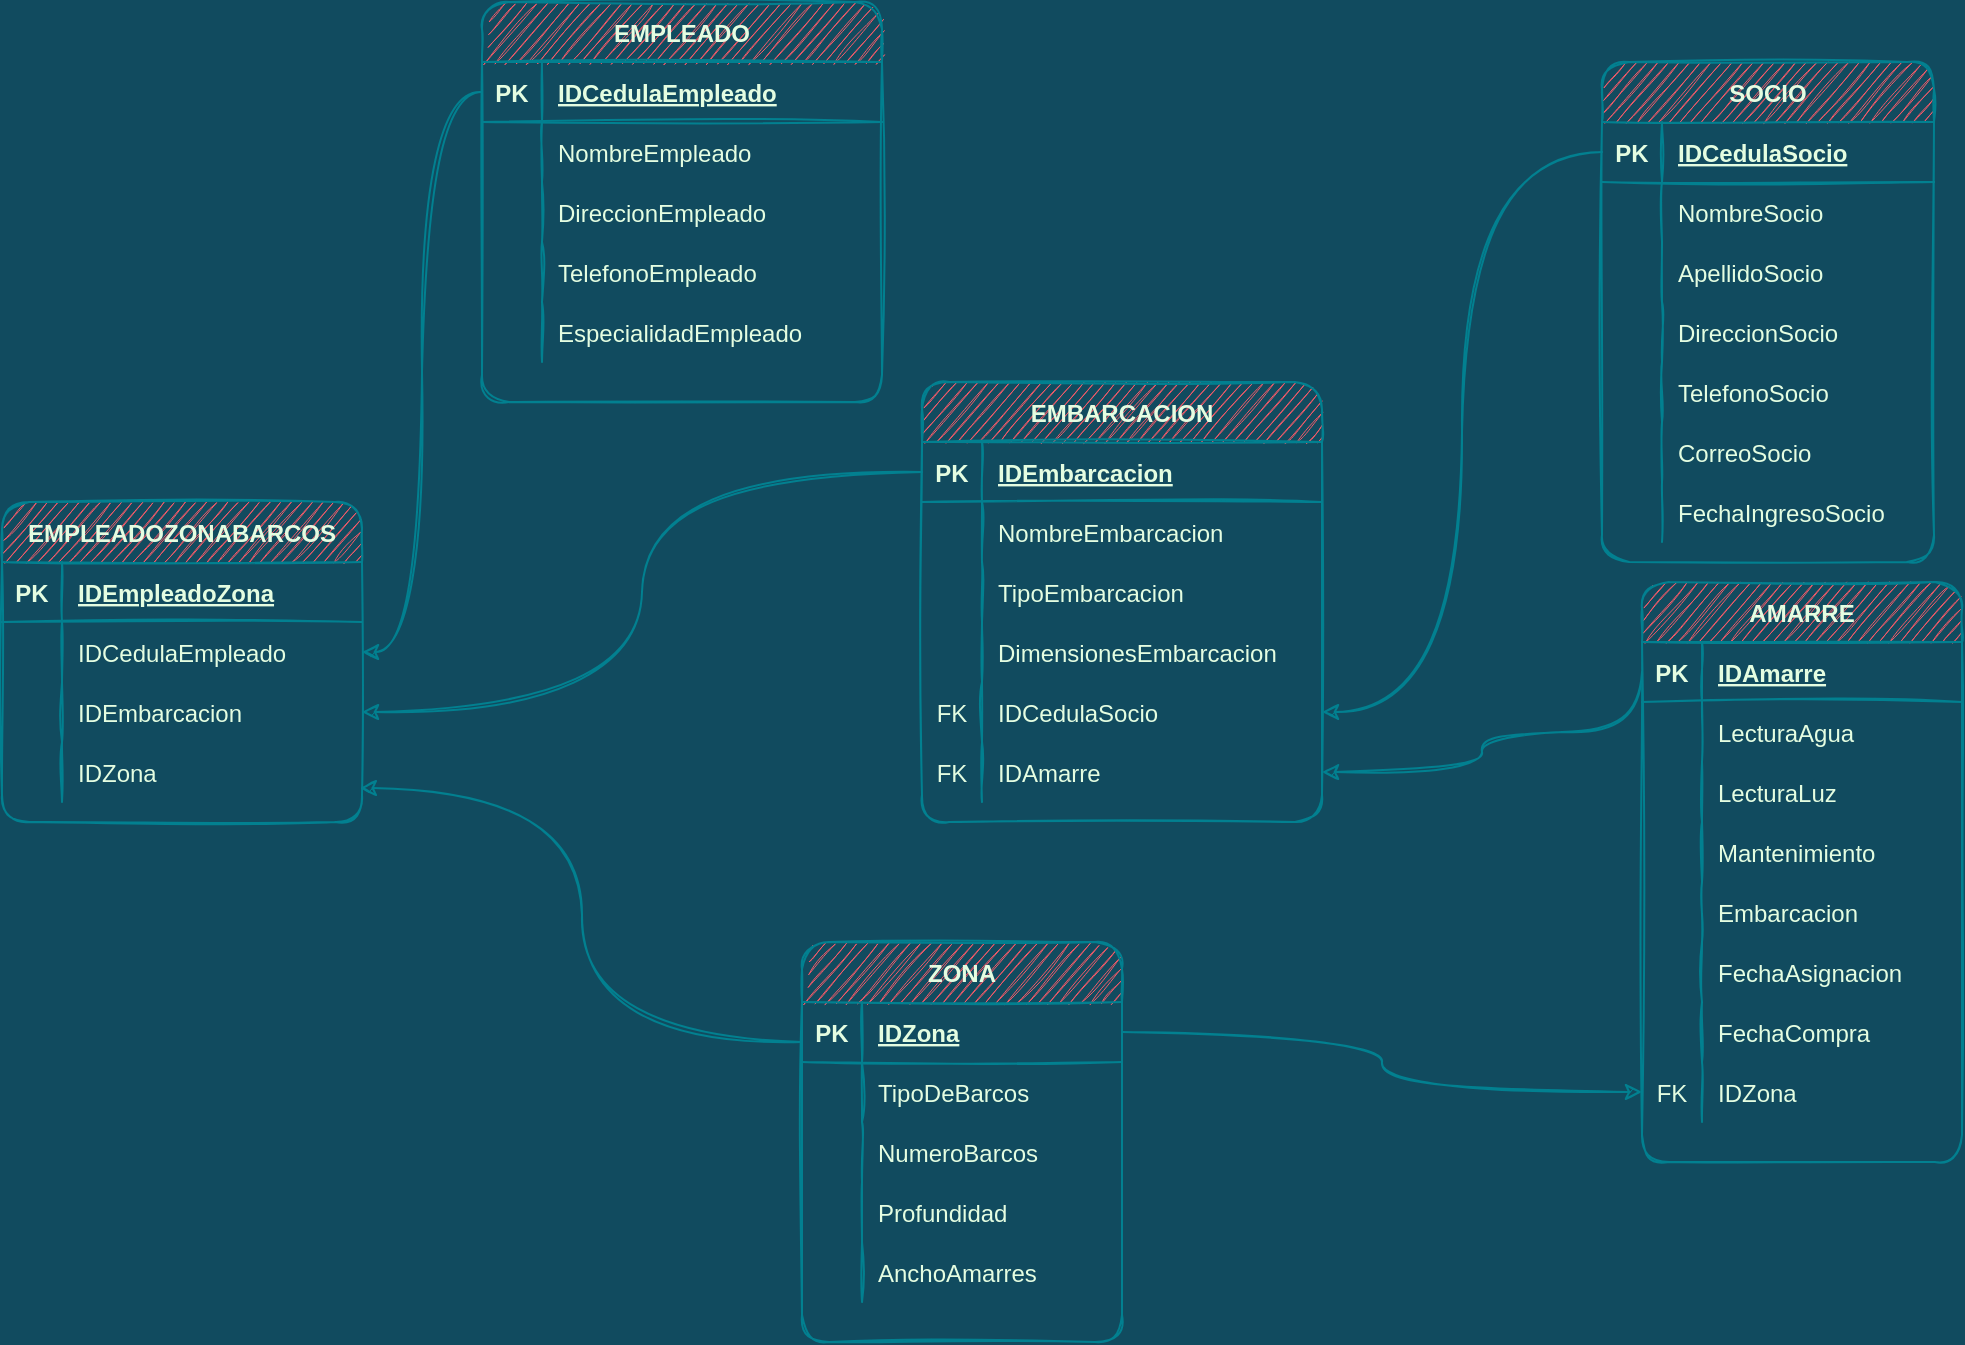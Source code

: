 <mxfile version="15.5.9" type="github">
  <diagram id="c2Ujb1SvkeaYyH6UTWai" name="Page-1">
    <mxGraphModel dx="1422" dy="780" grid="1" gridSize="10" guides="1" tooltips="1" connect="1" arrows="1" fold="1" page="1" pageScale="1" pageWidth="827" pageHeight="1169" background="#114B5F" math="0" shadow="0">
      <root>
        <mxCell id="0" />
        <mxCell id="1" parent="0" />
        <mxCell id="jEBMidwUGCAUXemnM30p-136" style="edgeStyle=orthogonalEdgeStyle;curved=1;rounded=1;sketch=1;orthogonalLoop=1;jettySize=auto;html=1;exitX=0;exitY=0.25;exitDx=0;exitDy=0;entryX=0.994;entryY=0.767;entryDx=0;entryDy=0;entryPerimeter=0;fontColor=#E4FDE1;strokeColor=#028090;fillColor=#F45B69;" edge="1" parent="1" source="jEBMidwUGCAUXemnM30p-1" target="jEBMidwUGCAUXemnM30p-126">
          <mxGeometry relative="1" as="geometry" />
        </mxCell>
        <mxCell id="jEBMidwUGCAUXemnM30p-1" value="ZONA" style="shape=table;startSize=30;container=1;collapsible=1;childLayout=tableLayout;fixedRows=1;rowLines=0;fontStyle=1;align=center;resizeLast=1;fillColor=#F45B69;strokeColor=#028090;fontColor=#E4FDE1;rounded=1;sketch=1;" vertex="1" parent="1">
          <mxGeometry x="580" y="490" width="160" height="200" as="geometry" />
        </mxCell>
        <mxCell id="jEBMidwUGCAUXemnM30p-2" value="" style="shape=partialRectangle;collapsible=0;dropTarget=0;pointerEvents=0;fillColor=none;top=0;left=0;bottom=1;right=0;points=[[0,0.5],[1,0.5]];portConstraint=eastwest;strokeColor=#028090;fontColor=#E4FDE1;rounded=1;sketch=1;" vertex="1" parent="jEBMidwUGCAUXemnM30p-1">
          <mxGeometry y="30" width="160" height="30" as="geometry" />
        </mxCell>
        <mxCell id="jEBMidwUGCAUXemnM30p-3" value="PK" style="shape=partialRectangle;connectable=0;fillColor=none;top=0;left=0;bottom=0;right=0;fontStyle=1;overflow=hidden;strokeColor=#028090;fontColor=#E4FDE1;rounded=1;sketch=1;" vertex="1" parent="jEBMidwUGCAUXemnM30p-2">
          <mxGeometry width="30" height="30" as="geometry">
            <mxRectangle width="30" height="30" as="alternateBounds" />
          </mxGeometry>
        </mxCell>
        <mxCell id="jEBMidwUGCAUXemnM30p-4" value="IDZona" style="shape=partialRectangle;connectable=0;fillColor=none;top=0;left=0;bottom=0;right=0;align=left;spacingLeft=6;fontStyle=5;overflow=hidden;strokeColor=#028090;fontColor=#E4FDE1;rounded=1;sketch=1;" vertex="1" parent="jEBMidwUGCAUXemnM30p-2">
          <mxGeometry x="30" width="130" height="30" as="geometry">
            <mxRectangle width="130" height="30" as="alternateBounds" />
          </mxGeometry>
        </mxCell>
        <mxCell id="jEBMidwUGCAUXemnM30p-5" value="" style="shape=partialRectangle;collapsible=0;dropTarget=0;pointerEvents=0;fillColor=none;top=0;left=0;bottom=0;right=0;points=[[0,0.5],[1,0.5]];portConstraint=eastwest;strokeColor=#028090;fontColor=#E4FDE1;rounded=1;sketch=1;" vertex="1" parent="jEBMidwUGCAUXemnM30p-1">
          <mxGeometry y="60" width="160" height="30" as="geometry" />
        </mxCell>
        <mxCell id="jEBMidwUGCAUXemnM30p-6" value="" style="shape=partialRectangle;connectable=0;fillColor=none;top=0;left=0;bottom=0;right=0;editable=1;overflow=hidden;strokeColor=#028090;fontColor=#E4FDE1;rounded=1;sketch=1;" vertex="1" parent="jEBMidwUGCAUXemnM30p-5">
          <mxGeometry width="30" height="30" as="geometry">
            <mxRectangle width="30" height="30" as="alternateBounds" />
          </mxGeometry>
        </mxCell>
        <mxCell id="jEBMidwUGCAUXemnM30p-7" value="TipoDeBarcos" style="shape=partialRectangle;connectable=0;fillColor=none;top=0;left=0;bottom=0;right=0;align=left;spacingLeft=6;overflow=hidden;strokeColor=#028090;fontColor=#E4FDE1;rounded=1;sketch=1;" vertex="1" parent="jEBMidwUGCAUXemnM30p-5">
          <mxGeometry x="30" width="130" height="30" as="geometry">
            <mxRectangle width="130" height="30" as="alternateBounds" />
          </mxGeometry>
        </mxCell>
        <mxCell id="jEBMidwUGCAUXemnM30p-8" value="" style="shape=partialRectangle;collapsible=0;dropTarget=0;pointerEvents=0;fillColor=none;top=0;left=0;bottom=0;right=0;points=[[0,0.5],[1,0.5]];portConstraint=eastwest;strokeColor=#028090;fontColor=#E4FDE1;rounded=1;sketch=1;" vertex="1" parent="jEBMidwUGCAUXemnM30p-1">
          <mxGeometry y="90" width="160" height="30" as="geometry" />
        </mxCell>
        <mxCell id="jEBMidwUGCAUXemnM30p-9" value="" style="shape=partialRectangle;connectable=0;fillColor=none;top=0;left=0;bottom=0;right=0;editable=1;overflow=hidden;strokeColor=#028090;fontColor=#E4FDE1;rounded=1;sketch=1;" vertex="1" parent="jEBMidwUGCAUXemnM30p-8">
          <mxGeometry width="30" height="30" as="geometry">
            <mxRectangle width="30" height="30" as="alternateBounds" />
          </mxGeometry>
        </mxCell>
        <mxCell id="jEBMidwUGCAUXemnM30p-10" value="NumeroBarcos" style="shape=partialRectangle;connectable=0;fillColor=none;top=0;left=0;bottom=0;right=0;align=left;spacingLeft=6;overflow=hidden;strokeColor=#028090;fontColor=#E4FDE1;rounded=1;sketch=1;" vertex="1" parent="jEBMidwUGCAUXemnM30p-8">
          <mxGeometry x="30" width="130" height="30" as="geometry">
            <mxRectangle width="130" height="30" as="alternateBounds" />
          </mxGeometry>
        </mxCell>
        <mxCell id="jEBMidwUGCAUXemnM30p-11" value="" style="shape=partialRectangle;collapsible=0;dropTarget=0;pointerEvents=0;fillColor=none;top=0;left=0;bottom=0;right=0;points=[[0,0.5],[1,0.5]];portConstraint=eastwest;strokeColor=#028090;fontColor=#E4FDE1;rounded=1;sketch=1;" vertex="1" parent="jEBMidwUGCAUXemnM30p-1">
          <mxGeometry y="120" width="160" height="30" as="geometry" />
        </mxCell>
        <mxCell id="jEBMidwUGCAUXemnM30p-12" value="" style="shape=partialRectangle;connectable=0;fillColor=none;top=0;left=0;bottom=0;right=0;editable=1;overflow=hidden;strokeColor=#028090;fontColor=#E4FDE1;rounded=1;sketch=1;" vertex="1" parent="jEBMidwUGCAUXemnM30p-11">
          <mxGeometry width="30" height="30" as="geometry">
            <mxRectangle width="30" height="30" as="alternateBounds" />
          </mxGeometry>
        </mxCell>
        <mxCell id="jEBMidwUGCAUXemnM30p-13" value="Profundidad" style="shape=partialRectangle;connectable=0;fillColor=none;top=0;left=0;bottom=0;right=0;align=left;spacingLeft=6;overflow=hidden;strokeColor=#028090;fontColor=#E4FDE1;rounded=1;sketch=1;" vertex="1" parent="jEBMidwUGCAUXemnM30p-11">
          <mxGeometry x="30" width="130" height="30" as="geometry">
            <mxRectangle width="130" height="30" as="alternateBounds" />
          </mxGeometry>
        </mxCell>
        <mxCell id="jEBMidwUGCAUXemnM30p-14" value="" style="shape=partialRectangle;collapsible=0;dropTarget=0;pointerEvents=0;fillColor=none;top=0;left=0;bottom=0;right=0;points=[[0,0.5],[1,0.5]];portConstraint=eastwest;strokeColor=#028090;fontColor=#E4FDE1;rounded=1;sketch=1;" vertex="1" parent="jEBMidwUGCAUXemnM30p-1">
          <mxGeometry y="150" width="160" height="30" as="geometry" />
        </mxCell>
        <mxCell id="jEBMidwUGCAUXemnM30p-15" value="" style="shape=partialRectangle;connectable=0;fillColor=none;top=0;left=0;bottom=0;right=0;editable=1;overflow=hidden;strokeColor=#028090;fontColor=#E4FDE1;rounded=1;sketch=1;" vertex="1" parent="jEBMidwUGCAUXemnM30p-14">
          <mxGeometry width="30" height="30" as="geometry">
            <mxRectangle width="30" height="30" as="alternateBounds" />
          </mxGeometry>
        </mxCell>
        <mxCell id="jEBMidwUGCAUXemnM30p-16" value="AnchoAmarres" style="shape=partialRectangle;connectable=0;fillColor=none;top=0;left=0;bottom=0;right=0;align=left;spacingLeft=6;overflow=hidden;strokeColor=#028090;fontColor=#E4FDE1;rounded=1;sketch=1;" vertex="1" parent="jEBMidwUGCAUXemnM30p-14">
          <mxGeometry x="30" width="130" height="30" as="geometry">
            <mxRectangle width="130" height="30" as="alternateBounds" />
          </mxGeometry>
        </mxCell>
        <mxCell id="jEBMidwUGCAUXemnM30p-20" value="EMPLEADO" style="shape=table;startSize=30;container=1;collapsible=1;childLayout=tableLayout;fixedRows=1;rowLines=0;fontStyle=1;align=center;resizeLast=1;fillColor=#F45B69;strokeColor=#028090;fontColor=#E4FDE1;rounded=1;sketch=1;" vertex="1" parent="1">
          <mxGeometry x="420" y="20" width="200" height="200" as="geometry" />
        </mxCell>
        <mxCell id="jEBMidwUGCAUXemnM30p-21" value="" style="shape=partialRectangle;collapsible=0;dropTarget=0;pointerEvents=0;fillColor=none;top=0;left=0;bottom=1;right=0;points=[[0,0.5],[1,0.5]];portConstraint=eastwest;strokeColor=#028090;fontColor=#E4FDE1;rounded=1;sketch=1;" vertex="1" parent="jEBMidwUGCAUXemnM30p-20">
          <mxGeometry y="30" width="200" height="30" as="geometry" />
        </mxCell>
        <mxCell id="jEBMidwUGCAUXemnM30p-22" value="PK" style="shape=partialRectangle;connectable=0;fillColor=none;top=0;left=0;bottom=0;right=0;fontStyle=1;overflow=hidden;strokeColor=#028090;fontColor=#E4FDE1;rounded=1;sketch=1;" vertex="1" parent="jEBMidwUGCAUXemnM30p-21">
          <mxGeometry width="30" height="30" as="geometry">
            <mxRectangle width="30" height="30" as="alternateBounds" />
          </mxGeometry>
        </mxCell>
        <mxCell id="jEBMidwUGCAUXemnM30p-23" value="IDCedulaEmpleado" style="shape=partialRectangle;connectable=0;fillColor=none;top=0;left=0;bottom=0;right=0;align=left;spacingLeft=6;fontStyle=5;overflow=hidden;strokeColor=#028090;fontColor=#E4FDE1;rounded=1;sketch=1;" vertex="1" parent="jEBMidwUGCAUXemnM30p-21">
          <mxGeometry x="30" width="170" height="30" as="geometry">
            <mxRectangle width="170" height="30" as="alternateBounds" />
          </mxGeometry>
        </mxCell>
        <mxCell id="jEBMidwUGCAUXemnM30p-24" value="" style="shape=partialRectangle;collapsible=0;dropTarget=0;pointerEvents=0;fillColor=none;top=0;left=0;bottom=0;right=0;points=[[0,0.5],[1,0.5]];portConstraint=eastwest;strokeColor=#028090;fontColor=#E4FDE1;rounded=1;sketch=1;" vertex="1" parent="jEBMidwUGCAUXemnM30p-20">
          <mxGeometry y="60" width="200" height="30" as="geometry" />
        </mxCell>
        <mxCell id="jEBMidwUGCAUXemnM30p-25" value="" style="shape=partialRectangle;connectable=0;fillColor=none;top=0;left=0;bottom=0;right=0;editable=1;overflow=hidden;strokeColor=#028090;fontColor=#E4FDE1;rounded=1;sketch=1;" vertex="1" parent="jEBMidwUGCAUXemnM30p-24">
          <mxGeometry width="30" height="30" as="geometry">
            <mxRectangle width="30" height="30" as="alternateBounds" />
          </mxGeometry>
        </mxCell>
        <mxCell id="jEBMidwUGCAUXemnM30p-26" value="NombreEmpleado" style="shape=partialRectangle;connectable=0;fillColor=none;top=0;left=0;bottom=0;right=0;align=left;spacingLeft=6;overflow=hidden;strokeColor=#028090;fontColor=#E4FDE1;rounded=1;sketch=1;" vertex="1" parent="jEBMidwUGCAUXemnM30p-24">
          <mxGeometry x="30" width="170" height="30" as="geometry">
            <mxRectangle width="170" height="30" as="alternateBounds" />
          </mxGeometry>
        </mxCell>
        <mxCell id="jEBMidwUGCAUXemnM30p-27" value="" style="shape=partialRectangle;collapsible=0;dropTarget=0;pointerEvents=0;fillColor=none;top=0;left=0;bottom=0;right=0;points=[[0,0.5],[1,0.5]];portConstraint=eastwest;strokeColor=#028090;fontColor=#E4FDE1;rounded=1;sketch=1;" vertex="1" parent="jEBMidwUGCAUXemnM30p-20">
          <mxGeometry y="90" width="200" height="30" as="geometry" />
        </mxCell>
        <mxCell id="jEBMidwUGCAUXemnM30p-28" value="" style="shape=partialRectangle;connectable=0;fillColor=none;top=0;left=0;bottom=0;right=0;editable=1;overflow=hidden;strokeColor=#028090;fontColor=#E4FDE1;rounded=1;sketch=1;" vertex="1" parent="jEBMidwUGCAUXemnM30p-27">
          <mxGeometry width="30" height="30" as="geometry">
            <mxRectangle width="30" height="30" as="alternateBounds" />
          </mxGeometry>
        </mxCell>
        <mxCell id="jEBMidwUGCAUXemnM30p-29" value="DireccionEmpleado" style="shape=partialRectangle;connectable=0;fillColor=none;top=0;left=0;bottom=0;right=0;align=left;spacingLeft=6;overflow=hidden;strokeColor=#028090;fontColor=#E4FDE1;rounded=1;sketch=1;" vertex="1" parent="jEBMidwUGCAUXemnM30p-27">
          <mxGeometry x="30" width="170" height="30" as="geometry">
            <mxRectangle width="170" height="30" as="alternateBounds" />
          </mxGeometry>
        </mxCell>
        <mxCell id="jEBMidwUGCAUXemnM30p-30" value="" style="shape=partialRectangle;collapsible=0;dropTarget=0;pointerEvents=0;fillColor=none;top=0;left=0;bottom=0;right=0;points=[[0,0.5],[1,0.5]];portConstraint=eastwest;strokeColor=#028090;fontColor=#E4FDE1;rounded=1;sketch=1;" vertex="1" parent="jEBMidwUGCAUXemnM30p-20">
          <mxGeometry y="120" width="200" height="30" as="geometry" />
        </mxCell>
        <mxCell id="jEBMidwUGCAUXemnM30p-31" value="" style="shape=partialRectangle;connectable=0;fillColor=none;top=0;left=0;bottom=0;right=0;editable=1;overflow=hidden;strokeColor=#028090;fontColor=#E4FDE1;rounded=1;sketch=1;" vertex="1" parent="jEBMidwUGCAUXemnM30p-30">
          <mxGeometry width="30" height="30" as="geometry">
            <mxRectangle width="30" height="30" as="alternateBounds" />
          </mxGeometry>
        </mxCell>
        <mxCell id="jEBMidwUGCAUXemnM30p-32" value="TelefonoEmpleado" style="shape=partialRectangle;connectable=0;fillColor=none;top=0;left=0;bottom=0;right=0;align=left;spacingLeft=6;overflow=hidden;strokeColor=#028090;fontColor=#E4FDE1;rounded=1;sketch=1;" vertex="1" parent="jEBMidwUGCAUXemnM30p-30">
          <mxGeometry x="30" width="170" height="30" as="geometry">
            <mxRectangle width="170" height="30" as="alternateBounds" />
          </mxGeometry>
        </mxCell>
        <mxCell id="jEBMidwUGCAUXemnM30p-33" value="" style="shape=partialRectangle;collapsible=0;dropTarget=0;pointerEvents=0;fillColor=none;top=0;left=0;bottom=0;right=0;points=[[0,0.5],[1,0.5]];portConstraint=eastwest;strokeColor=#028090;fontColor=#E4FDE1;rounded=1;sketch=1;" vertex="1" parent="jEBMidwUGCAUXemnM30p-20">
          <mxGeometry y="150" width="200" height="30" as="geometry" />
        </mxCell>
        <mxCell id="jEBMidwUGCAUXemnM30p-34" value="" style="shape=partialRectangle;connectable=0;fillColor=none;top=0;left=0;bottom=0;right=0;editable=1;overflow=hidden;strokeColor=#028090;fontColor=#E4FDE1;rounded=1;sketch=1;" vertex="1" parent="jEBMidwUGCAUXemnM30p-33">
          <mxGeometry width="30" height="30" as="geometry">
            <mxRectangle width="30" height="30" as="alternateBounds" />
          </mxGeometry>
        </mxCell>
        <mxCell id="jEBMidwUGCAUXemnM30p-35" value="EspecialidadEmpleado" style="shape=partialRectangle;connectable=0;fillColor=none;top=0;left=0;bottom=0;right=0;align=left;spacingLeft=6;overflow=hidden;strokeColor=#028090;fontColor=#E4FDE1;rounded=1;sketch=1;" vertex="1" parent="jEBMidwUGCAUXemnM30p-33">
          <mxGeometry x="30" width="170" height="30" as="geometry">
            <mxRectangle width="170" height="30" as="alternateBounds" />
          </mxGeometry>
        </mxCell>
        <mxCell id="jEBMidwUGCAUXemnM30p-39" value="AMARRE" style="shape=table;startSize=30;container=1;collapsible=1;childLayout=tableLayout;fixedRows=1;rowLines=0;fontStyle=1;align=center;resizeLast=1;fillColor=#F45B69;strokeColor=#028090;fontColor=#E4FDE1;rounded=1;sketch=1;" vertex="1" parent="1">
          <mxGeometry x="1000" y="310" width="160" height="290" as="geometry" />
        </mxCell>
        <mxCell id="jEBMidwUGCAUXemnM30p-40" value="" style="shape=partialRectangle;collapsible=0;dropTarget=0;pointerEvents=0;fillColor=none;top=0;left=0;bottom=1;right=0;points=[[0,0.5],[1,0.5]];portConstraint=eastwest;strokeColor=#028090;fontColor=#E4FDE1;rounded=1;sketch=1;" vertex="1" parent="jEBMidwUGCAUXemnM30p-39">
          <mxGeometry y="30" width="160" height="30" as="geometry" />
        </mxCell>
        <mxCell id="jEBMidwUGCAUXemnM30p-41" value="PK" style="shape=partialRectangle;connectable=0;fillColor=none;top=0;left=0;bottom=0;right=0;fontStyle=1;overflow=hidden;strokeColor=#028090;fontColor=#E4FDE1;rounded=1;sketch=1;" vertex="1" parent="jEBMidwUGCAUXemnM30p-40">
          <mxGeometry width="30" height="30" as="geometry">
            <mxRectangle width="30" height="30" as="alternateBounds" />
          </mxGeometry>
        </mxCell>
        <mxCell id="jEBMidwUGCAUXemnM30p-42" value="IDAmarre" style="shape=partialRectangle;connectable=0;fillColor=none;top=0;left=0;bottom=0;right=0;align=left;spacingLeft=6;fontStyle=5;overflow=hidden;strokeColor=#028090;fontColor=#E4FDE1;rounded=1;sketch=1;" vertex="1" parent="jEBMidwUGCAUXemnM30p-40">
          <mxGeometry x="30" width="130" height="30" as="geometry">
            <mxRectangle width="130" height="30" as="alternateBounds" />
          </mxGeometry>
        </mxCell>
        <mxCell id="jEBMidwUGCAUXemnM30p-43" value="" style="shape=partialRectangle;collapsible=0;dropTarget=0;pointerEvents=0;fillColor=none;top=0;left=0;bottom=0;right=0;points=[[0,0.5],[1,0.5]];portConstraint=eastwest;strokeColor=#028090;fontColor=#E4FDE1;rounded=1;sketch=1;" vertex="1" parent="jEBMidwUGCAUXemnM30p-39">
          <mxGeometry y="60" width="160" height="30" as="geometry" />
        </mxCell>
        <mxCell id="jEBMidwUGCAUXemnM30p-44" value="" style="shape=partialRectangle;connectable=0;fillColor=none;top=0;left=0;bottom=0;right=0;editable=1;overflow=hidden;strokeColor=#028090;fontColor=#E4FDE1;rounded=1;sketch=1;" vertex="1" parent="jEBMidwUGCAUXemnM30p-43">
          <mxGeometry width="30" height="30" as="geometry">
            <mxRectangle width="30" height="30" as="alternateBounds" />
          </mxGeometry>
        </mxCell>
        <mxCell id="jEBMidwUGCAUXemnM30p-45" value="LecturaAgua" style="shape=partialRectangle;connectable=0;fillColor=none;top=0;left=0;bottom=0;right=0;align=left;spacingLeft=6;overflow=hidden;strokeColor=#028090;fontColor=#E4FDE1;rounded=1;sketch=1;" vertex="1" parent="jEBMidwUGCAUXemnM30p-43">
          <mxGeometry x="30" width="130" height="30" as="geometry">
            <mxRectangle width="130" height="30" as="alternateBounds" />
          </mxGeometry>
        </mxCell>
        <mxCell id="jEBMidwUGCAUXemnM30p-46" value="" style="shape=partialRectangle;collapsible=0;dropTarget=0;pointerEvents=0;fillColor=none;top=0;left=0;bottom=0;right=0;points=[[0,0.5],[1,0.5]];portConstraint=eastwest;strokeColor=#028090;fontColor=#E4FDE1;rounded=1;sketch=1;" vertex="1" parent="jEBMidwUGCAUXemnM30p-39">
          <mxGeometry y="90" width="160" height="30" as="geometry" />
        </mxCell>
        <mxCell id="jEBMidwUGCAUXemnM30p-47" value="" style="shape=partialRectangle;connectable=0;fillColor=none;top=0;left=0;bottom=0;right=0;editable=1;overflow=hidden;strokeColor=#028090;fontColor=#E4FDE1;rounded=1;sketch=1;" vertex="1" parent="jEBMidwUGCAUXemnM30p-46">
          <mxGeometry width="30" height="30" as="geometry">
            <mxRectangle width="30" height="30" as="alternateBounds" />
          </mxGeometry>
        </mxCell>
        <mxCell id="jEBMidwUGCAUXemnM30p-48" value="LecturaLuz" style="shape=partialRectangle;connectable=0;fillColor=none;top=0;left=0;bottom=0;right=0;align=left;spacingLeft=6;overflow=hidden;strokeColor=#028090;fontColor=#E4FDE1;rounded=1;sketch=1;" vertex="1" parent="jEBMidwUGCAUXemnM30p-46">
          <mxGeometry x="30" width="130" height="30" as="geometry">
            <mxRectangle width="130" height="30" as="alternateBounds" />
          </mxGeometry>
        </mxCell>
        <mxCell id="jEBMidwUGCAUXemnM30p-49" value="" style="shape=partialRectangle;collapsible=0;dropTarget=0;pointerEvents=0;fillColor=none;top=0;left=0;bottom=0;right=0;points=[[0,0.5],[1,0.5]];portConstraint=eastwest;strokeColor=#028090;fontColor=#E4FDE1;rounded=1;sketch=1;" vertex="1" parent="jEBMidwUGCAUXemnM30p-39">
          <mxGeometry y="120" width="160" height="30" as="geometry" />
        </mxCell>
        <mxCell id="jEBMidwUGCAUXemnM30p-50" value="" style="shape=partialRectangle;connectable=0;fillColor=none;top=0;left=0;bottom=0;right=0;editable=1;overflow=hidden;strokeColor=#028090;fontColor=#E4FDE1;rounded=1;sketch=1;" vertex="1" parent="jEBMidwUGCAUXemnM30p-49">
          <mxGeometry width="30" height="30" as="geometry">
            <mxRectangle width="30" height="30" as="alternateBounds" />
          </mxGeometry>
        </mxCell>
        <mxCell id="jEBMidwUGCAUXemnM30p-51" value="Mantenimiento" style="shape=partialRectangle;connectable=0;fillColor=none;top=0;left=0;bottom=0;right=0;align=left;spacingLeft=6;overflow=hidden;strokeColor=#028090;fontColor=#E4FDE1;rounded=1;sketch=1;" vertex="1" parent="jEBMidwUGCAUXemnM30p-49">
          <mxGeometry x="30" width="130" height="30" as="geometry">
            <mxRectangle width="130" height="30" as="alternateBounds" />
          </mxGeometry>
        </mxCell>
        <mxCell id="jEBMidwUGCAUXemnM30p-52" value="" style="shape=partialRectangle;collapsible=0;dropTarget=0;pointerEvents=0;fillColor=none;top=0;left=0;bottom=0;right=0;points=[[0,0.5],[1,0.5]];portConstraint=eastwest;strokeColor=#028090;fontColor=#E4FDE1;rounded=1;sketch=1;" vertex="1" parent="jEBMidwUGCAUXemnM30p-39">
          <mxGeometry y="150" width="160" height="30" as="geometry" />
        </mxCell>
        <mxCell id="jEBMidwUGCAUXemnM30p-53" value="" style="shape=partialRectangle;connectable=0;fillColor=none;top=0;left=0;bottom=0;right=0;editable=1;overflow=hidden;strokeColor=#028090;fontColor=#E4FDE1;rounded=1;sketch=1;" vertex="1" parent="jEBMidwUGCAUXemnM30p-52">
          <mxGeometry width="30" height="30" as="geometry">
            <mxRectangle width="30" height="30" as="alternateBounds" />
          </mxGeometry>
        </mxCell>
        <mxCell id="jEBMidwUGCAUXemnM30p-54" value="Embarcacion" style="shape=partialRectangle;connectable=0;fillColor=none;top=0;left=0;bottom=0;right=0;align=left;spacingLeft=6;overflow=hidden;strokeColor=#028090;fontColor=#E4FDE1;rounded=1;sketch=1;" vertex="1" parent="jEBMidwUGCAUXemnM30p-52">
          <mxGeometry x="30" width="130" height="30" as="geometry">
            <mxRectangle width="130" height="30" as="alternateBounds" />
          </mxGeometry>
        </mxCell>
        <mxCell id="jEBMidwUGCAUXemnM30p-55" value="" style="shape=partialRectangle;collapsible=0;dropTarget=0;pointerEvents=0;fillColor=none;top=0;left=0;bottom=0;right=0;points=[[0,0.5],[1,0.5]];portConstraint=eastwest;strokeColor=#028090;fontColor=#E4FDE1;rounded=1;sketch=1;" vertex="1" parent="jEBMidwUGCAUXemnM30p-39">
          <mxGeometry y="180" width="160" height="30" as="geometry" />
        </mxCell>
        <mxCell id="jEBMidwUGCAUXemnM30p-56" value="" style="shape=partialRectangle;connectable=0;fillColor=none;top=0;left=0;bottom=0;right=0;editable=1;overflow=hidden;strokeColor=#028090;fontColor=#E4FDE1;rounded=1;sketch=1;" vertex="1" parent="jEBMidwUGCAUXemnM30p-55">
          <mxGeometry width="30" height="30" as="geometry">
            <mxRectangle width="30" height="30" as="alternateBounds" />
          </mxGeometry>
        </mxCell>
        <mxCell id="jEBMidwUGCAUXemnM30p-57" value="FechaAsignacion" style="shape=partialRectangle;connectable=0;fillColor=none;top=0;left=0;bottom=0;right=0;align=left;spacingLeft=6;overflow=hidden;strokeColor=#028090;fontColor=#E4FDE1;rounded=1;sketch=1;" vertex="1" parent="jEBMidwUGCAUXemnM30p-55">
          <mxGeometry x="30" width="130" height="30" as="geometry">
            <mxRectangle width="130" height="30" as="alternateBounds" />
          </mxGeometry>
        </mxCell>
        <mxCell id="jEBMidwUGCAUXemnM30p-58" value="" style="shape=partialRectangle;collapsible=0;dropTarget=0;pointerEvents=0;fillColor=none;top=0;left=0;bottom=0;right=0;points=[[0,0.5],[1,0.5]];portConstraint=eastwest;strokeColor=#028090;fontColor=#E4FDE1;rounded=1;sketch=1;" vertex="1" parent="jEBMidwUGCAUXemnM30p-39">
          <mxGeometry y="210" width="160" height="30" as="geometry" />
        </mxCell>
        <mxCell id="jEBMidwUGCAUXemnM30p-59" value="" style="shape=partialRectangle;connectable=0;fillColor=none;top=0;left=0;bottom=0;right=0;editable=1;overflow=hidden;strokeColor=#028090;fontColor=#E4FDE1;rounded=1;sketch=1;" vertex="1" parent="jEBMidwUGCAUXemnM30p-58">
          <mxGeometry width="30" height="30" as="geometry">
            <mxRectangle width="30" height="30" as="alternateBounds" />
          </mxGeometry>
        </mxCell>
        <mxCell id="jEBMidwUGCAUXemnM30p-60" value="FechaCompra" style="shape=partialRectangle;connectable=0;fillColor=none;top=0;left=0;bottom=0;right=0;align=left;spacingLeft=6;overflow=hidden;strokeColor=#028090;fontColor=#E4FDE1;rounded=1;sketch=1;" vertex="1" parent="jEBMidwUGCAUXemnM30p-58">
          <mxGeometry x="30" width="130" height="30" as="geometry">
            <mxRectangle width="130" height="30" as="alternateBounds" />
          </mxGeometry>
        </mxCell>
        <mxCell id="jEBMidwUGCAUXemnM30p-64" value="" style="shape=partialRectangle;collapsible=0;dropTarget=0;pointerEvents=0;fillColor=none;top=0;left=0;bottom=0;right=0;points=[[0,0.5],[1,0.5]];portConstraint=eastwest;strokeColor=#028090;fontColor=#E4FDE1;rounded=1;sketch=1;" vertex="1" parent="jEBMidwUGCAUXemnM30p-39">
          <mxGeometry y="240" width="160" height="30" as="geometry" />
        </mxCell>
        <mxCell id="jEBMidwUGCAUXemnM30p-65" value="FK" style="shape=partialRectangle;connectable=0;fillColor=none;top=0;left=0;bottom=0;right=0;editable=1;overflow=hidden;strokeColor=#028090;fontColor=#E4FDE1;rounded=1;sketch=1;" vertex="1" parent="jEBMidwUGCAUXemnM30p-64">
          <mxGeometry width="30" height="30" as="geometry">
            <mxRectangle width="30" height="30" as="alternateBounds" />
          </mxGeometry>
        </mxCell>
        <mxCell id="jEBMidwUGCAUXemnM30p-66" value="IDZona" style="shape=partialRectangle;connectable=0;fillColor=none;top=0;left=0;bottom=0;right=0;align=left;spacingLeft=6;overflow=hidden;strokeColor=#028090;fontColor=#E4FDE1;rounded=1;sketch=1;" vertex="1" parent="jEBMidwUGCAUXemnM30p-64">
          <mxGeometry x="30" width="130" height="30" as="geometry">
            <mxRectangle width="130" height="30" as="alternateBounds" />
          </mxGeometry>
        </mxCell>
        <mxCell id="jEBMidwUGCAUXemnM30p-67" value="EMBARCACION" style="shape=table;startSize=30;container=1;collapsible=1;childLayout=tableLayout;fixedRows=1;rowLines=0;fontStyle=1;align=center;resizeLast=1;fillColor=#F45B69;strokeColor=#028090;fontColor=#E4FDE1;rounded=1;sketch=1;" vertex="1" parent="1">
          <mxGeometry x="640" y="210" width="200" height="220" as="geometry" />
        </mxCell>
        <mxCell id="jEBMidwUGCAUXemnM30p-68" value="" style="shape=partialRectangle;collapsible=0;dropTarget=0;pointerEvents=0;fillColor=none;top=0;left=0;bottom=1;right=0;points=[[0,0.5],[1,0.5]];portConstraint=eastwest;strokeColor=#028090;fontColor=#E4FDE1;rounded=1;sketch=1;" vertex="1" parent="jEBMidwUGCAUXemnM30p-67">
          <mxGeometry y="30" width="200" height="30" as="geometry" />
        </mxCell>
        <mxCell id="jEBMidwUGCAUXemnM30p-69" value="PK" style="shape=partialRectangle;connectable=0;fillColor=none;top=0;left=0;bottom=0;right=0;fontStyle=1;overflow=hidden;strokeColor=#028090;fontColor=#E4FDE1;rounded=1;sketch=1;" vertex="1" parent="jEBMidwUGCAUXemnM30p-68">
          <mxGeometry width="30" height="30" as="geometry">
            <mxRectangle width="30" height="30" as="alternateBounds" />
          </mxGeometry>
        </mxCell>
        <mxCell id="jEBMidwUGCAUXemnM30p-70" value="IDEmbarcacion" style="shape=partialRectangle;connectable=0;fillColor=none;top=0;left=0;bottom=0;right=0;align=left;spacingLeft=6;fontStyle=5;overflow=hidden;strokeColor=#028090;fontColor=#E4FDE1;rounded=1;sketch=1;" vertex="1" parent="jEBMidwUGCAUXemnM30p-68">
          <mxGeometry x="30" width="170" height="30" as="geometry">
            <mxRectangle width="170" height="30" as="alternateBounds" />
          </mxGeometry>
        </mxCell>
        <mxCell id="jEBMidwUGCAUXemnM30p-71" value="" style="shape=partialRectangle;collapsible=0;dropTarget=0;pointerEvents=0;fillColor=none;top=0;left=0;bottom=0;right=0;points=[[0,0.5],[1,0.5]];portConstraint=eastwest;strokeColor=#028090;fontColor=#E4FDE1;rounded=1;sketch=1;" vertex="1" parent="jEBMidwUGCAUXemnM30p-67">
          <mxGeometry y="60" width="200" height="30" as="geometry" />
        </mxCell>
        <mxCell id="jEBMidwUGCAUXemnM30p-72" value="" style="shape=partialRectangle;connectable=0;fillColor=none;top=0;left=0;bottom=0;right=0;editable=1;overflow=hidden;strokeColor=#028090;fontColor=#E4FDE1;rounded=1;sketch=1;" vertex="1" parent="jEBMidwUGCAUXemnM30p-71">
          <mxGeometry width="30" height="30" as="geometry">
            <mxRectangle width="30" height="30" as="alternateBounds" />
          </mxGeometry>
        </mxCell>
        <mxCell id="jEBMidwUGCAUXemnM30p-73" value="NombreEmbarcacion" style="shape=partialRectangle;connectable=0;fillColor=none;top=0;left=0;bottom=0;right=0;align=left;spacingLeft=6;overflow=hidden;strokeColor=#028090;fontColor=#E4FDE1;rounded=1;sketch=1;" vertex="1" parent="jEBMidwUGCAUXemnM30p-71">
          <mxGeometry x="30" width="170" height="30" as="geometry">
            <mxRectangle width="170" height="30" as="alternateBounds" />
          </mxGeometry>
        </mxCell>
        <mxCell id="jEBMidwUGCAUXemnM30p-74" value="" style="shape=partialRectangle;collapsible=0;dropTarget=0;pointerEvents=0;fillColor=none;top=0;left=0;bottom=0;right=0;points=[[0,0.5],[1,0.5]];portConstraint=eastwest;strokeColor=#028090;fontColor=#E4FDE1;rounded=1;sketch=1;" vertex="1" parent="jEBMidwUGCAUXemnM30p-67">
          <mxGeometry y="90" width="200" height="30" as="geometry" />
        </mxCell>
        <mxCell id="jEBMidwUGCAUXemnM30p-75" value="" style="shape=partialRectangle;connectable=0;fillColor=none;top=0;left=0;bottom=0;right=0;editable=1;overflow=hidden;strokeColor=#028090;fontColor=#E4FDE1;rounded=1;sketch=1;" vertex="1" parent="jEBMidwUGCAUXemnM30p-74">
          <mxGeometry width="30" height="30" as="geometry">
            <mxRectangle width="30" height="30" as="alternateBounds" />
          </mxGeometry>
        </mxCell>
        <mxCell id="jEBMidwUGCAUXemnM30p-76" value="TipoEmbarcacion" style="shape=partialRectangle;connectable=0;fillColor=none;top=0;left=0;bottom=0;right=0;align=left;spacingLeft=6;overflow=hidden;strokeColor=#028090;fontColor=#E4FDE1;rounded=1;sketch=1;" vertex="1" parent="jEBMidwUGCAUXemnM30p-74">
          <mxGeometry x="30" width="170" height="30" as="geometry">
            <mxRectangle width="170" height="30" as="alternateBounds" />
          </mxGeometry>
        </mxCell>
        <mxCell id="jEBMidwUGCAUXemnM30p-77" value="" style="shape=partialRectangle;collapsible=0;dropTarget=0;pointerEvents=0;fillColor=none;top=0;left=0;bottom=0;right=0;points=[[0,0.5],[1,0.5]];portConstraint=eastwest;strokeColor=#028090;fontColor=#E4FDE1;rounded=1;sketch=1;" vertex="1" parent="jEBMidwUGCAUXemnM30p-67">
          <mxGeometry y="120" width="200" height="30" as="geometry" />
        </mxCell>
        <mxCell id="jEBMidwUGCAUXemnM30p-78" value="" style="shape=partialRectangle;connectable=0;fillColor=none;top=0;left=0;bottom=0;right=0;editable=1;overflow=hidden;strokeColor=#028090;fontColor=#E4FDE1;rounded=1;sketch=1;" vertex="1" parent="jEBMidwUGCAUXemnM30p-77">
          <mxGeometry width="30" height="30" as="geometry">
            <mxRectangle width="30" height="30" as="alternateBounds" />
          </mxGeometry>
        </mxCell>
        <mxCell id="jEBMidwUGCAUXemnM30p-79" value="DimensionesEmbarcacion" style="shape=partialRectangle;connectable=0;fillColor=none;top=0;left=0;bottom=0;right=0;align=left;spacingLeft=6;overflow=hidden;strokeColor=#028090;fontColor=#E4FDE1;rounded=1;sketch=1;" vertex="1" parent="jEBMidwUGCAUXemnM30p-77">
          <mxGeometry x="30" width="170" height="30" as="geometry">
            <mxRectangle width="170" height="30" as="alternateBounds" />
          </mxGeometry>
        </mxCell>
        <mxCell id="jEBMidwUGCAUXemnM30p-80" value="" style="shape=partialRectangle;collapsible=0;dropTarget=0;pointerEvents=0;fillColor=none;top=0;left=0;bottom=0;right=0;points=[[0,0.5],[1,0.5]];portConstraint=eastwest;strokeColor=#028090;fontColor=#E4FDE1;rounded=1;sketch=1;" vertex="1" parent="jEBMidwUGCAUXemnM30p-67">
          <mxGeometry y="150" width="200" height="30" as="geometry" />
        </mxCell>
        <mxCell id="jEBMidwUGCAUXemnM30p-81" value="FK" style="shape=partialRectangle;connectable=0;fillColor=none;top=0;left=0;bottom=0;right=0;editable=1;overflow=hidden;strokeColor=#028090;fontColor=#E4FDE1;rounded=1;sketch=1;" vertex="1" parent="jEBMidwUGCAUXemnM30p-80">
          <mxGeometry width="30" height="30" as="geometry">
            <mxRectangle width="30" height="30" as="alternateBounds" />
          </mxGeometry>
        </mxCell>
        <mxCell id="jEBMidwUGCAUXemnM30p-82" value="IDCedulaSocio" style="shape=partialRectangle;connectable=0;fillColor=none;top=0;left=0;bottom=0;right=0;align=left;spacingLeft=6;overflow=hidden;strokeColor=#028090;fontColor=#E4FDE1;rounded=1;sketch=1;" vertex="1" parent="jEBMidwUGCAUXemnM30p-80">
          <mxGeometry x="30" width="170" height="30" as="geometry">
            <mxRectangle width="170" height="30" as="alternateBounds" />
          </mxGeometry>
        </mxCell>
        <mxCell id="jEBMidwUGCAUXemnM30p-83" value="" style="shape=partialRectangle;collapsible=0;dropTarget=0;pointerEvents=0;fillColor=none;top=0;left=0;bottom=0;right=0;points=[[0,0.5],[1,0.5]];portConstraint=eastwest;strokeColor=#028090;fontColor=#E4FDE1;rounded=1;sketch=1;" vertex="1" parent="jEBMidwUGCAUXemnM30p-67">
          <mxGeometry y="180" width="200" height="30" as="geometry" />
        </mxCell>
        <mxCell id="jEBMidwUGCAUXemnM30p-84" value="FK" style="shape=partialRectangle;connectable=0;fillColor=none;top=0;left=0;bottom=0;right=0;editable=1;overflow=hidden;strokeColor=#028090;fontColor=#E4FDE1;rounded=1;sketch=1;" vertex="1" parent="jEBMidwUGCAUXemnM30p-83">
          <mxGeometry width="30" height="30" as="geometry">
            <mxRectangle width="30" height="30" as="alternateBounds" />
          </mxGeometry>
        </mxCell>
        <mxCell id="jEBMidwUGCAUXemnM30p-85" value="IDAmarre" style="shape=partialRectangle;connectable=0;fillColor=none;top=0;left=0;bottom=0;right=0;align=left;spacingLeft=6;overflow=hidden;strokeColor=#028090;fontColor=#E4FDE1;rounded=1;sketch=1;" vertex="1" parent="jEBMidwUGCAUXemnM30p-83">
          <mxGeometry x="30" width="170" height="30" as="geometry">
            <mxRectangle width="170" height="30" as="alternateBounds" />
          </mxGeometry>
        </mxCell>
        <mxCell id="jEBMidwUGCAUXemnM30p-86" value="SOCIO" style="shape=table;startSize=30;container=1;collapsible=1;childLayout=tableLayout;fixedRows=1;rowLines=0;fontStyle=1;align=center;resizeLast=1;fillColor=#F45B69;strokeColor=#028090;fontColor=#E4FDE1;rounded=1;sketch=1;" vertex="1" parent="1">
          <mxGeometry x="980" y="50" width="166" height="250" as="geometry" />
        </mxCell>
        <mxCell id="jEBMidwUGCAUXemnM30p-87" value="" style="shape=partialRectangle;collapsible=0;dropTarget=0;pointerEvents=0;fillColor=none;top=0;left=0;bottom=1;right=0;points=[[0,0.5],[1,0.5]];portConstraint=eastwest;strokeColor=#028090;fontColor=#E4FDE1;rounded=1;sketch=1;" vertex="1" parent="jEBMidwUGCAUXemnM30p-86">
          <mxGeometry y="30" width="166" height="30" as="geometry" />
        </mxCell>
        <mxCell id="jEBMidwUGCAUXemnM30p-88" value="PK" style="shape=partialRectangle;connectable=0;fillColor=none;top=0;left=0;bottom=0;right=0;fontStyle=1;overflow=hidden;strokeColor=#028090;fontColor=#E4FDE1;rounded=1;sketch=1;" vertex="1" parent="jEBMidwUGCAUXemnM30p-87">
          <mxGeometry width="30" height="30" as="geometry">
            <mxRectangle width="30" height="30" as="alternateBounds" />
          </mxGeometry>
        </mxCell>
        <mxCell id="jEBMidwUGCAUXemnM30p-89" value="IDCedulaSocio" style="shape=partialRectangle;connectable=0;fillColor=none;top=0;left=0;bottom=0;right=0;align=left;spacingLeft=6;fontStyle=5;overflow=hidden;strokeColor=#028090;fontColor=#E4FDE1;rounded=1;sketch=1;" vertex="1" parent="jEBMidwUGCAUXemnM30p-87">
          <mxGeometry x="30" width="136" height="30" as="geometry">
            <mxRectangle width="136" height="30" as="alternateBounds" />
          </mxGeometry>
        </mxCell>
        <mxCell id="jEBMidwUGCAUXemnM30p-90" value="" style="shape=partialRectangle;collapsible=0;dropTarget=0;pointerEvents=0;fillColor=none;top=0;left=0;bottom=0;right=0;points=[[0,0.5],[1,0.5]];portConstraint=eastwest;strokeColor=#028090;fontColor=#E4FDE1;rounded=1;sketch=1;" vertex="1" parent="jEBMidwUGCAUXemnM30p-86">
          <mxGeometry y="60" width="166" height="30" as="geometry" />
        </mxCell>
        <mxCell id="jEBMidwUGCAUXemnM30p-91" value="" style="shape=partialRectangle;connectable=0;fillColor=none;top=0;left=0;bottom=0;right=0;editable=1;overflow=hidden;strokeColor=#028090;fontColor=#E4FDE1;rounded=1;sketch=1;" vertex="1" parent="jEBMidwUGCAUXemnM30p-90">
          <mxGeometry width="30" height="30" as="geometry">
            <mxRectangle width="30" height="30" as="alternateBounds" />
          </mxGeometry>
        </mxCell>
        <mxCell id="jEBMidwUGCAUXemnM30p-92" value="NombreSocio" style="shape=partialRectangle;connectable=0;fillColor=none;top=0;left=0;bottom=0;right=0;align=left;spacingLeft=6;overflow=hidden;strokeColor=#028090;fontColor=#E4FDE1;rounded=1;sketch=1;" vertex="1" parent="jEBMidwUGCAUXemnM30p-90">
          <mxGeometry x="30" width="136" height="30" as="geometry">
            <mxRectangle width="136" height="30" as="alternateBounds" />
          </mxGeometry>
        </mxCell>
        <mxCell id="jEBMidwUGCAUXemnM30p-93" value="" style="shape=partialRectangle;collapsible=0;dropTarget=0;pointerEvents=0;fillColor=none;top=0;left=0;bottom=0;right=0;points=[[0,0.5],[1,0.5]];portConstraint=eastwest;strokeColor=#028090;fontColor=#E4FDE1;rounded=1;sketch=1;" vertex="1" parent="jEBMidwUGCAUXemnM30p-86">
          <mxGeometry y="90" width="166" height="30" as="geometry" />
        </mxCell>
        <mxCell id="jEBMidwUGCAUXemnM30p-94" value="" style="shape=partialRectangle;connectable=0;fillColor=none;top=0;left=0;bottom=0;right=0;editable=1;overflow=hidden;strokeColor=#028090;fontColor=#E4FDE1;rounded=1;sketch=1;" vertex="1" parent="jEBMidwUGCAUXemnM30p-93">
          <mxGeometry width="30" height="30" as="geometry">
            <mxRectangle width="30" height="30" as="alternateBounds" />
          </mxGeometry>
        </mxCell>
        <mxCell id="jEBMidwUGCAUXemnM30p-95" value="ApellidoSocio" style="shape=partialRectangle;connectable=0;fillColor=none;top=0;left=0;bottom=0;right=0;align=left;spacingLeft=6;overflow=hidden;strokeColor=#028090;fontColor=#E4FDE1;rounded=1;sketch=1;" vertex="1" parent="jEBMidwUGCAUXemnM30p-93">
          <mxGeometry x="30" width="136" height="30" as="geometry">
            <mxRectangle width="136" height="30" as="alternateBounds" />
          </mxGeometry>
        </mxCell>
        <mxCell id="jEBMidwUGCAUXemnM30p-96" value="" style="shape=partialRectangle;collapsible=0;dropTarget=0;pointerEvents=0;fillColor=none;top=0;left=0;bottom=0;right=0;points=[[0,0.5],[1,0.5]];portConstraint=eastwest;strokeColor=#028090;fontColor=#E4FDE1;rounded=1;sketch=1;" vertex="1" parent="jEBMidwUGCAUXemnM30p-86">
          <mxGeometry y="120" width="166" height="30" as="geometry" />
        </mxCell>
        <mxCell id="jEBMidwUGCAUXemnM30p-97" value="" style="shape=partialRectangle;connectable=0;fillColor=none;top=0;left=0;bottom=0;right=0;editable=1;overflow=hidden;strokeColor=#028090;fontColor=#E4FDE1;rounded=1;sketch=1;" vertex="1" parent="jEBMidwUGCAUXemnM30p-96">
          <mxGeometry width="30" height="30" as="geometry">
            <mxRectangle width="30" height="30" as="alternateBounds" />
          </mxGeometry>
        </mxCell>
        <mxCell id="jEBMidwUGCAUXemnM30p-98" value="DireccionSocio" style="shape=partialRectangle;connectable=0;fillColor=none;top=0;left=0;bottom=0;right=0;align=left;spacingLeft=6;overflow=hidden;strokeColor=#028090;fontColor=#E4FDE1;rounded=1;sketch=1;" vertex="1" parent="jEBMidwUGCAUXemnM30p-96">
          <mxGeometry x="30" width="136" height="30" as="geometry">
            <mxRectangle width="136" height="30" as="alternateBounds" />
          </mxGeometry>
        </mxCell>
        <mxCell id="jEBMidwUGCAUXemnM30p-99" value="" style="shape=partialRectangle;collapsible=0;dropTarget=0;pointerEvents=0;fillColor=none;top=0;left=0;bottom=0;right=0;points=[[0,0.5],[1,0.5]];portConstraint=eastwest;strokeColor=#028090;fontColor=#E4FDE1;rounded=1;sketch=1;" vertex="1" parent="jEBMidwUGCAUXemnM30p-86">
          <mxGeometry y="150" width="166" height="30" as="geometry" />
        </mxCell>
        <mxCell id="jEBMidwUGCAUXemnM30p-100" value="" style="shape=partialRectangle;connectable=0;fillColor=none;top=0;left=0;bottom=0;right=0;editable=1;overflow=hidden;strokeColor=#028090;fontColor=#E4FDE1;rounded=1;sketch=1;" vertex="1" parent="jEBMidwUGCAUXemnM30p-99">
          <mxGeometry width="30" height="30" as="geometry">
            <mxRectangle width="30" height="30" as="alternateBounds" />
          </mxGeometry>
        </mxCell>
        <mxCell id="jEBMidwUGCAUXemnM30p-101" value="TelefonoSocio" style="shape=partialRectangle;connectable=0;fillColor=none;top=0;left=0;bottom=0;right=0;align=left;spacingLeft=6;overflow=hidden;strokeColor=#028090;fontColor=#E4FDE1;rounded=1;sketch=1;" vertex="1" parent="jEBMidwUGCAUXemnM30p-99">
          <mxGeometry x="30" width="136" height="30" as="geometry">
            <mxRectangle width="136" height="30" as="alternateBounds" />
          </mxGeometry>
        </mxCell>
        <mxCell id="jEBMidwUGCAUXemnM30p-102" value="" style="shape=partialRectangle;collapsible=0;dropTarget=0;pointerEvents=0;fillColor=none;top=0;left=0;bottom=0;right=0;points=[[0,0.5],[1,0.5]];portConstraint=eastwest;strokeColor=#028090;fontColor=#E4FDE1;rounded=1;sketch=1;" vertex="1" parent="jEBMidwUGCAUXemnM30p-86">
          <mxGeometry y="180" width="166" height="30" as="geometry" />
        </mxCell>
        <mxCell id="jEBMidwUGCAUXemnM30p-103" value="" style="shape=partialRectangle;connectable=0;fillColor=none;top=0;left=0;bottom=0;right=0;editable=1;overflow=hidden;strokeColor=#028090;fontColor=#E4FDE1;rounded=1;sketch=1;" vertex="1" parent="jEBMidwUGCAUXemnM30p-102">
          <mxGeometry width="30" height="30" as="geometry">
            <mxRectangle width="30" height="30" as="alternateBounds" />
          </mxGeometry>
        </mxCell>
        <mxCell id="jEBMidwUGCAUXemnM30p-104" value="CorreoSocio" style="shape=partialRectangle;connectable=0;fillColor=none;top=0;left=0;bottom=0;right=0;align=left;spacingLeft=6;overflow=hidden;strokeColor=#028090;fontColor=#E4FDE1;rounded=1;sketch=1;" vertex="1" parent="jEBMidwUGCAUXemnM30p-102">
          <mxGeometry x="30" width="136" height="30" as="geometry">
            <mxRectangle width="136" height="30" as="alternateBounds" />
          </mxGeometry>
        </mxCell>
        <mxCell id="jEBMidwUGCAUXemnM30p-105" value="" style="shape=partialRectangle;collapsible=0;dropTarget=0;pointerEvents=0;fillColor=none;top=0;left=0;bottom=0;right=0;points=[[0,0.5],[1,0.5]];portConstraint=eastwest;strokeColor=#028090;fontColor=#E4FDE1;rounded=1;sketch=1;" vertex="1" parent="jEBMidwUGCAUXemnM30p-86">
          <mxGeometry y="210" width="166" height="30" as="geometry" />
        </mxCell>
        <mxCell id="jEBMidwUGCAUXemnM30p-106" value="" style="shape=partialRectangle;connectable=0;fillColor=none;top=0;left=0;bottom=0;right=0;editable=1;overflow=hidden;strokeColor=#028090;fontColor=#E4FDE1;rounded=1;sketch=1;" vertex="1" parent="jEBMidwUGCAUXemnM30p-105">
          <mxGeometry width="30" height="30" as="geometry">
            <mxRectangle width="30" height="30" as="alternateBounds" />
          </mxGeometry>
        </mxCell>
        <mxCell id="jEBMidwUGCAUXemnM30p-107" value="FechaIngresoSocio" style="shape=partialRectangle;connectable=0;fillColor=none;top=0;left=0;bottom=0;right=0;align=left;spacingLeft=6;overflow=hidden;strokeColor=#028090;fontColor=#E4FDE1;rounded=1;sketch=1;" vertex="1" parent="jEBMidwUGCAUXemnM30p-105">
          <mxGeometry x="30" width="136" height="30" as="geometry">
            <mxRectangle width="136" height="30" as="alternateBounds" />
          </mxGeometry>
        </mxCell>
        <mxCell id="jEBMidwUGCAUXemnM30p-120" style="edgeStyle=orthogonalEdgeStyle;orthogonalLoop=1;jettySize=auto;html=1;strokeColor=#028090;fontColor=#E4FDE1;labelBackgroundColor=#114B5F;curved=1;sketch=1;" edge="1" parent="1" source="jEBMidwUGCAUXemnM30p-87" target="jEBMidwUGCAUXemnM30p-80">
          <mxGeometry relative="1" as="geometry" />
        </mxCell>
        <mxCell id="jEBMidwUGCAUXemnM30p-121" style="edgeStyle=orthogonalEdgeStyle;orthogonalLoop=1;jettySize=auto;html=1;entryX=1;entryY=0.5;entryDx=0;entryDy=0;strokeColor=#028090;fontColor=#E4FDE1;labelBackgroundColor=#114B5F;exitX=0;exitY=0.5;exitDx=0;exitDy=0;curved=1;sketch=1;" edge="1" parent="1" source="jEBMidwUGCAUXemnM30p-40" target="jEBMidwUGCAUXemnM30p-83">
          <mxGeometry relative="1" as="geometry">
            <Array as="points">
              <mxPoint x="1000" y="385" />
              <mxPoint x="920" y="385" />
              <mxPoint x="920" y="405" />
            </Array>
          </mxGeometry>
        </mxCell>
        <mxCell id="jEBMidwUGCAUXemnM30p-122" value="EMPLEADOZONABARCOS" style="shape=table;startSize=30;container=1;collapsible=1;childLayout=tableLayout;fixedRows=1;rowLines=0;fontStyle=1;align=center;resizeLast=1;rounded=1;sketch=1;fontColor=#E4FDE1;strokeColor=#028090;fillColor=#F45B69;" vertex="1" parent="1">
          <mxGeometry x="180" y="270" width="180" height="160" as="geometry" />
        </mxCell>
        <mxCell id="jEBMidwUGCAUXemnM30p-123" value="" style="shape=partialRectangle;collapsible=0;dropTarget=0;pointerEvents=0;fillColor=none;top=0;left=0;bottom=1;right=0;points=[[0,0.5],[1,0.5]];portConstraint=eastwest;rounded=1;sketch=1;fontColor=#E4FDE1;strokeColor=#028090;" vertex="1" parent="jEBMidwUGCAUXemnM30p-122">
          <mxGeometry y="30" width="180" height="30" as="geometry" />
        </mxCell>
        <mxCell id="jEBMidwUGCAUXemnM30p-124" value="PK" style="shape=partialRectangle;connectable=0;fillColor=none;top=0;left=0;bottom=0;right=0;fontStyle=1;overflow=hidden;rounded=1;sketch=1;fontColor=#E4FDE1;strokeColor=#028090;" vertex="1" parent="jEBMidwUGCAUXemnM30p-123">
          <mxGeometry width="30" height="30" as="geometry">
            <mxRectangle width="30" height="30" as="alternateBounds" />
          </mxGeometry>
        </mxCell>
        <mxCell id="jEBMidwUGCAUXemnM30p-125" value="IDEmpleadoZona" style="shape=partialRectangle;connectable=0;fillColor=none;top=0;left=0;bottom=0;right=0;align=left;spacingLeft=6;fontStyle=5;overflow=hidden;rounded=1;sketch=1;fontColor=#E4FDE1;strokeColor=#028090;" vertex="1" parent="jEBMidwUGCAUXemnM30p-123">
          <mxGeometry x="30" width="150" height="30" as="geometry">
            <mxRectangle width="150" height="30" as="alternateBounds" />
          </mxGeometry>
        </mxCell>
        <mxCell id="jEBMidwUGCAUXemnM30p-129" value="" style="shape=partialRectangle;collapsible=0;dropTarget=0;pointerEvents=0;fillColor=none;top=0;left=0;bottom=0;right=0;points=[[0,0.5],[1,0.5]];portConstraint=eastwest;rounded=1;sketch=1;fontColor=#E4FDE1;strokeColor=#028090;" vertex="1" parent="jEBMidwUGCAUXemnM30p-122">
          <mxGeometry y="60" width="180" height="30" as="geometry" />
        </mxCell>
        <mxCell id="jEBMidwUGCAUXemnM30p-130" value="" style="shape=partialRectangle;connectable=0;fillColor=none;top=0;left=0;bottom=0;right=0;editable=1;overflow=hidden;rounded=1;sketch=1;fontColor=#E4FDE1;strokeColor=#028090;" vertex="1" parent="jEBMidwUGCAUXemnM30p-129">
          <mxGeometry width="30" height="30" as="geometry">
            <mxRectangle width="30" height="30" as="alternateBounds" />
          </mxGeometry>
        </mxCell>
        <mxCell id="jEBMidwUGCAUXemnM30p-131" value="IDCedulaEmpleado" style="shape=partialRectangle;connectable=0;fillColor=none;top=0;left=0;bottom=0;right=0;align=left;spacingLeft=6;overflow=hidden;rounded=1;sketch=1;fontColor=#E4FDE1;strokeColor=#028090;" vertex="1" parent="jEBMidwUGCAUXemnM30p-129">
          <mxGeometry x="30" width="150" height="30" as="geometry">
            <mxRectangle width="150" height="30" as="alternateBounds" />
          </mxGeometry>
        </mxCell>
        <mxCell id="jEBMidwUGCAUXemnM30p-132" value="" style="shape=partialRectangle;collapsible=0;dropTarget=0;pointerEvents=0;fillColor=none;top=0;left=0;bottom=0;right=0;points=[[0,0.5],[1,0.5]];portConstraint=eastwest;rounded=1;sketch=1;fontColor=#E4FDE1;strokeColor=#028090;" vertex="1" parent="jEBMidwUGCAUXemnM30p-122">
          <mxGeometry y="90" width="180" height="30" as="geometry" />
        </mxCell>
        <mxCell id="jEBMidwUGCAUXemnM30p-133" value="" style="shape=partialRectangle;connectable=0;fillColor=none;top=0;left=0;bottom=0;right=0;editable=1;overflow=hidden;rounded=1;sketch=1;fontColor=#E4FDE1;strokeColor=#028090;" vertex="1" parent="jEBMidwUGCAUXemnM30p-132">
          <mxGeometry width="30" height="30" as="geometry">
            <mxRectangle width="30" height="30" as="alternateBounds" />
          </mxGeometry>
        </mxCell>
        <mxCell id="jEBMidwUGCAUXemnM30p-134" value="IDEmbarcacion" style="shape=partialRectangle;connectable=0;fillColor=none;top=0;left=0;bottom=0;right=0;align=left;spacingLeft=6;overflow=hidden;rounded=1;sketch=1;fontColor=#E4FDE1;strokeColor=#028090;" vertex="1" parent="jEBMidwUGCAUXemnM30p-132">
          <mxGeometry x="30" width="150" height="30" as="geometry">
            <mxRectangle width="150" height="30" as="alternateBounds" />
          </mxGeometry>
        </mxCell>
        <mxCell id="jEBMidwUGCAUXemnM30p-126" value="" style="shape=partialRectangle;collapsible=0;dropTarget=0;pointerEvents=0;fillColor=none;top=0;left=0;bottom=0;right=0;points=[[0,0.5],[1,0.5]];portConstraint=eastwest;rounded=1;sketch=1;fontColor=#E4FDE1;strokeColor=#028090;" vertex="1" parent="jEBMidwUGCAUXemnM30p-122">
          <mxGeometry y="120" width="180" height="30" as="geometry" />
        </mxCell>
        <mxCell id="jEBMidwUGCAUXemnM30p-127" value="" style="shape=partialRectangle;connectable=0;fillColor=none;top=0;left=0;bottom=0;right=0;editable=1;overflow=hidden;rounded=1;sketch=1;fontColor=#E4FDE1;strokeColor=#028090;" vertex="1" parent="jEBMidwUGCAUXemnM30p-126">
          <mxGeometry width="30" height="30" as="geometry">
            <mxRectangle width="30" height="30" as="alternateBounds" />
          </mxGeometry>
        </mxCell>
        <mxCell id="jEBMidwUGCAUXemnM30p-128" value="IDZona" style="shape=partialRectangle;connectable=0;fillColor=none;top=0;left=0;bottom=0;right=0;align=left;spacingLeft=6;overflow=hidden;rounded=1;sketch=1;fontColor=#E4FDE1;strokeColor=#028090;" vertex="1" parent="jEBMidwUGCAUXemnM30p-126">
          <mxGeometry x="30" width="150" height="30" as="geometry">
            <mxRectangle width="150" height="30" as="alternateBounds" />
          </mxGeometry>
        </mxCell>
        <mxCell id="jEBMidwUGCAUXemnM30p-135" style="edgeStyle=orthogonalEdgeStyle;curved=1;rounded=1;sketch=1;orthogonalLoop=1;jettySize=auto;html=1;entryX=0;entryY=0.5;entryDx=0;entryDy=0;fontColor=#E4FDE1;strokeColor=#028090;fillColor=#F45B69;" edge="1" parent="1" source="jEBMidwUGCAUXemnM30p-2" target="jEBMidwUGCAUXemnM30p-64">
          <mxGeometry relative="1" as="geometry" />
        </mxCell>
        <mxCell id="jEBMidwUGCAUXemnM30p-137" style="edgeStyle=orthogonalEdgeStyle;curved=1;rounded=1;sketch=1;orthogonalLoop=1;jettySize=auto;html=1;entryX=1;entryY=0.5;entryDx=0;entryDy=0;fontColor=#E4FDE1;strokeColor=#028090;fillColor=#F45B69;" edge="1" parent="1" source="jEBMidwUGCAUXemnM30p-21" target="jEBMidwUGCAUXemnM30p-129">
          <mxGeometry relative="1" as="geometry" />
        </mxCell>
        <mxCell id="jEBMidwUGCAUXemnM30p-138" style="edgeStyle=orthogonalEdgeStyle;curved=1;rounded=1;sketch=1;orthogonalLoop=1;jettySize=auto;html=1;entryX=1;entryY=0.5;entryDx=0;entryDy=0;fontColor=#E4FDE1;strokeColor=#028090;fillColor=#F45B69;" edge="1" parent="1" source="jEBMidwUGCAUXemnM30p-68" target="jEBMidwUGCAUXemnM30p-132">
          <mxGeometry relative="1" as="geometry" />
        </mxCell>
      </root>
    </mxGraphModel>
  </diagram>
</mxfile>
